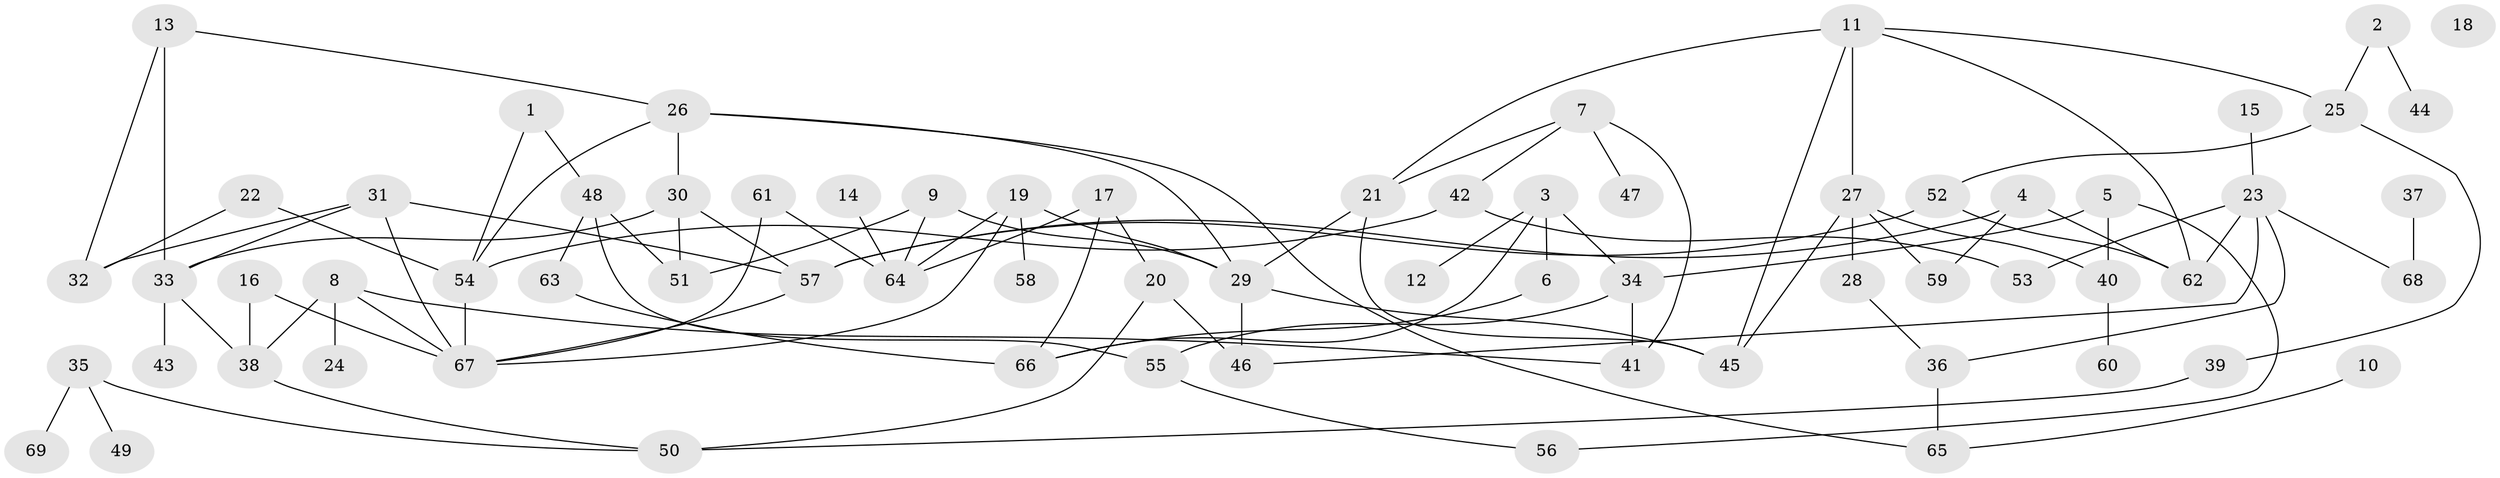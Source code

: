 // coarse degree distribution, {1: 0.2222222222222222, 0: 0.037037037037037035, 4: 0.25925925925925924, 5: 0.07407407407407407, 3: 0.1111111111111111, 2: 0.18518518518518517, 6: 0.07407407407407407, 9: 0.037037037037037035}
// Generated by graph-tools (version 1.1) at 2025/42/03/04/25 21:42:35]
// undirected, 69 vertices, 102 edges
graph export_dot {
graph [start="1"]
  node [color=gray90,style=filled];
  1;
  2;
  3;
  4;
  5;
  6;
  7;
  8;
  9;
  10;
  11;
  12;
  13;
  14;
  15;
  16;
  17;
  18;
  19;
  20;
  21;
  22;
  23;
  24;
  25;
  26;
  27;
  28;
  29;
  30;
  31;
  32;
  33;
  34;
  35;
  36;
  37;
  38;
  39;
  40;
  41;
  42;
  43;
  44;
  45;
  46;
  47;
  48;
  49;
  50;
  51;
  52;
  53;
  54;
  55;
  56;
  57;
  58;
  59;
  60;
  61;
  62;
  63;
  64;
  65;
  66;
  67;
  68;
  69;
  1 -- 48;
  1 -- 54;
  2 -- 25;
  2 -- 44;
  3 -- 6;
  3 -- 12;
  3 -- 34;
  3 -- 66;
  4 -- 57;
  4 -- 59;
  4 -- 62;
  5 -- 34;
  5 -- 40;
  5 -- 56;
  6 -- 66;
  7 -- 21;
  7 -- 41;
  7 -- 42;
  7 -- 47;
  8 -- 24;
  8 -- 38;
  8 -- 41;
  8 -- 67;
  9 -- 29;
  9 -- 51;
  9 -- 64;
  10 -- 65;
  11 -- 21;
  11 -- 25;
  11 -- 27;
  11 -- 45;
  11 -- 62;
  13 -- 26;
  13 -- 32;
  13 -- 33;
  14 -- 64;
  15 -- 23;
  16 -- 38;
  16 -- 67;
  17 -- 20;
  17 -- 64;
  17 -- 66;
  19 -- 29;
  19 -- 58;
  19 -- 64;
  19 -- 67;
  20 -- 46;
  20 -- 50;
  21 -- 29;
  21 -- 45;
  22 -- 32;
  22 -- 54;
  23 -- 36;
  23 -- 46;
  23 -- 53;
  23 -- 62;
  23 -- 68;
  25 -- 39;
  25 -- 52;
  26 -- 29;
  26 -- 30;
  26 -- 54;
  26 -- 65;
  27 -- 28;
  27 -- 40;
  27 -- 45;
  27 -- 59;
  28 -- 36;
  29 -- 45;
  29 -- 46;
  30 -- 33;
  30 -- 51;
  30 -- 57;
  31 -- 32;
  31 -- 33;
  31 -- 57;
  31 -- 67;
  33 -- 38;
  33 -- 43;
  34 -- 41;
  34 -- 55;
  35 -- 49;
  35 -- 50;
  35 -- 69;
  36 -- 65;
  37 -- 68;
  38 -- 50;
  39 -- 50;
  40 -- 60;
  42 -- 53;
  42 -- 54;
  48 -- 51;
  48 -- 55;
  48 -- 63;
  52 -- 57;
  52 -- 62;
  54 -- 67;
  55 -- 56;
  57 -- 67;
  61 -- 64;
  61 -- 67;
  63 -- 66;
}
